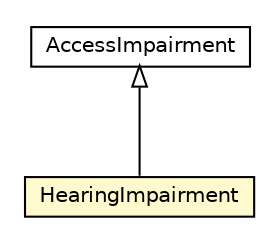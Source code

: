 #!/usr/local/bin/dot
#
# Class diagram 
# Generated by UMLGraph version 5.1 (http://www.umlgraph.org/)
#

digraph G {
	edge [fontname="Helvetica",fontsize=10,labelfontname="Helvetica",labelfontsize=10];
	node [fontname="Helvetica",fontsize=10,shape=plaintext];
	nodesep=0.25;
	ranksep=0.5;
	// org.universAAL.middleware.ui.owl.AccessImpairment
	c4229963 [label=<<table title="org.universAAL.middleware.ui.owl.AccessImpairment" border="0" cellborder="1" cellspacing="0" cellpadding="2" port="p" href="../../middleware/ui/owl/AccessImpairment.html">
		<tr><td><table border="0" cellspacing="0" cellpadding="1">
<tr><td align="center" balign="center"> AccessImpairment </td></tr>
		</table></td></tr>
		</table>>, fontname="Helvetica", fontcolor="black", fontsize=10.0];
	// org.universAAL.ontology.impairment.HearingImpairment
	c4230375 [label=<<table title="org.universAAL.ontology.impairment.HearingImpairment" border="0" cellborder="1" cellspacing="0" cellpadding="2" port="p" bgcolor="lemonChiffon" href="./HearingImpairment.html">
		<tr><td><table border="0" cellspacing="0" cellpadding="1">
<tr><td align="center" balign="center"> HearingImpairment </td></tr>
		</table></td></tr>
		</table>>, fontname="Helvetica", fontcolor="black", fontsize=10.0];
	//org.universAAL.ontology.impairment.HearingImpairment extends org.universAAL.middleware.ui.owl.AccessImpairment
	c4229963:p -> c4230375:p [dir=back,arrowtail=empty];
}

